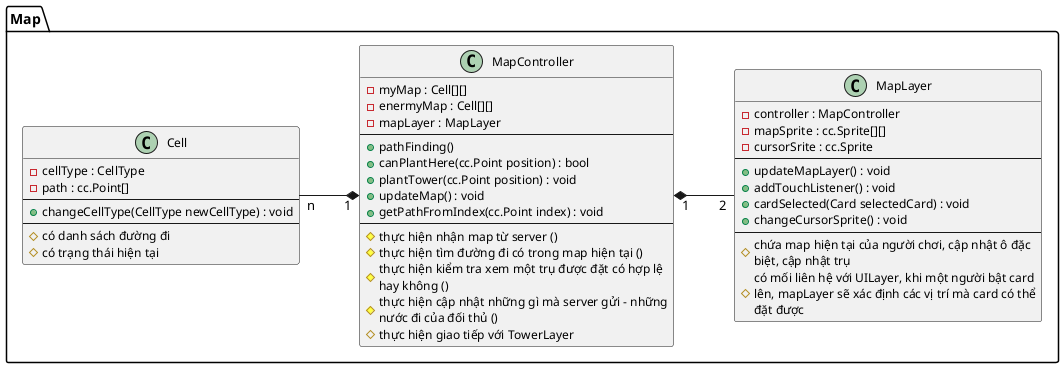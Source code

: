 @startuml
skinparam wrapwidth 300
skinparam classfontname consolas
skinparam classfontsize 16
skinparam classattributefontname cascadia code
skinparam classattributefontsize 12
left to right direction
package Map {

    class MapLayer {
        - controller : MapController
        - mapSprite : cc.Sprite[][]
        - cursorSrite : cc.Sprite
        ---
        + updateMapLayer() : void
        + addTouchListener() : void
        + cardSelected(Card selectedCard) : void
        + changeCursorSprite() : void
        ---
        # chứa map hiện tại của người chơi, cập nhật ô đặc biệt, cập nhật trụ
        # có mối liên hệ với UILayer, khi một người bật card lên, mapLayer sẽ xác định các vị trí mà card có thể đặt được
    }

    class MapController {
        - myMap : Cell[][]
        - enermyMap : Cell[][]
        - mapLayer : MapLayer
        ---
        + pathFinding()
        + canPlantHere(cc.Point position) : bool
        + plantTower(cc.Point position) : void
        + updateMap() : void
        + getPathFromIndex(cc.Point index) : void
        ---
        # thực hiện nhận map từ server ()
        # thực hiện tìm đường đi có trong map hiện tại ()
        # thực hiện kiểm tra xem một trụ được đặt có hợp lệ hay không ()
        # thực hiện cập nhật những gì mà server gửi - những nước đi của đối thủ ()
        # thực hiện giao tiếp với TowerLayer
    }

    class Cell  {
        - cellType : CellType
        - path : cc.Point[]
        ---
        + changeCellType(CellType newCellType) : void
        ---
        # có danh sách đường đi
        # có trạng thái hiện tại 
    }

    MapController "1" *-- "2" MapLayer
    Cell "n" --* "1" MapController

}
@enduml